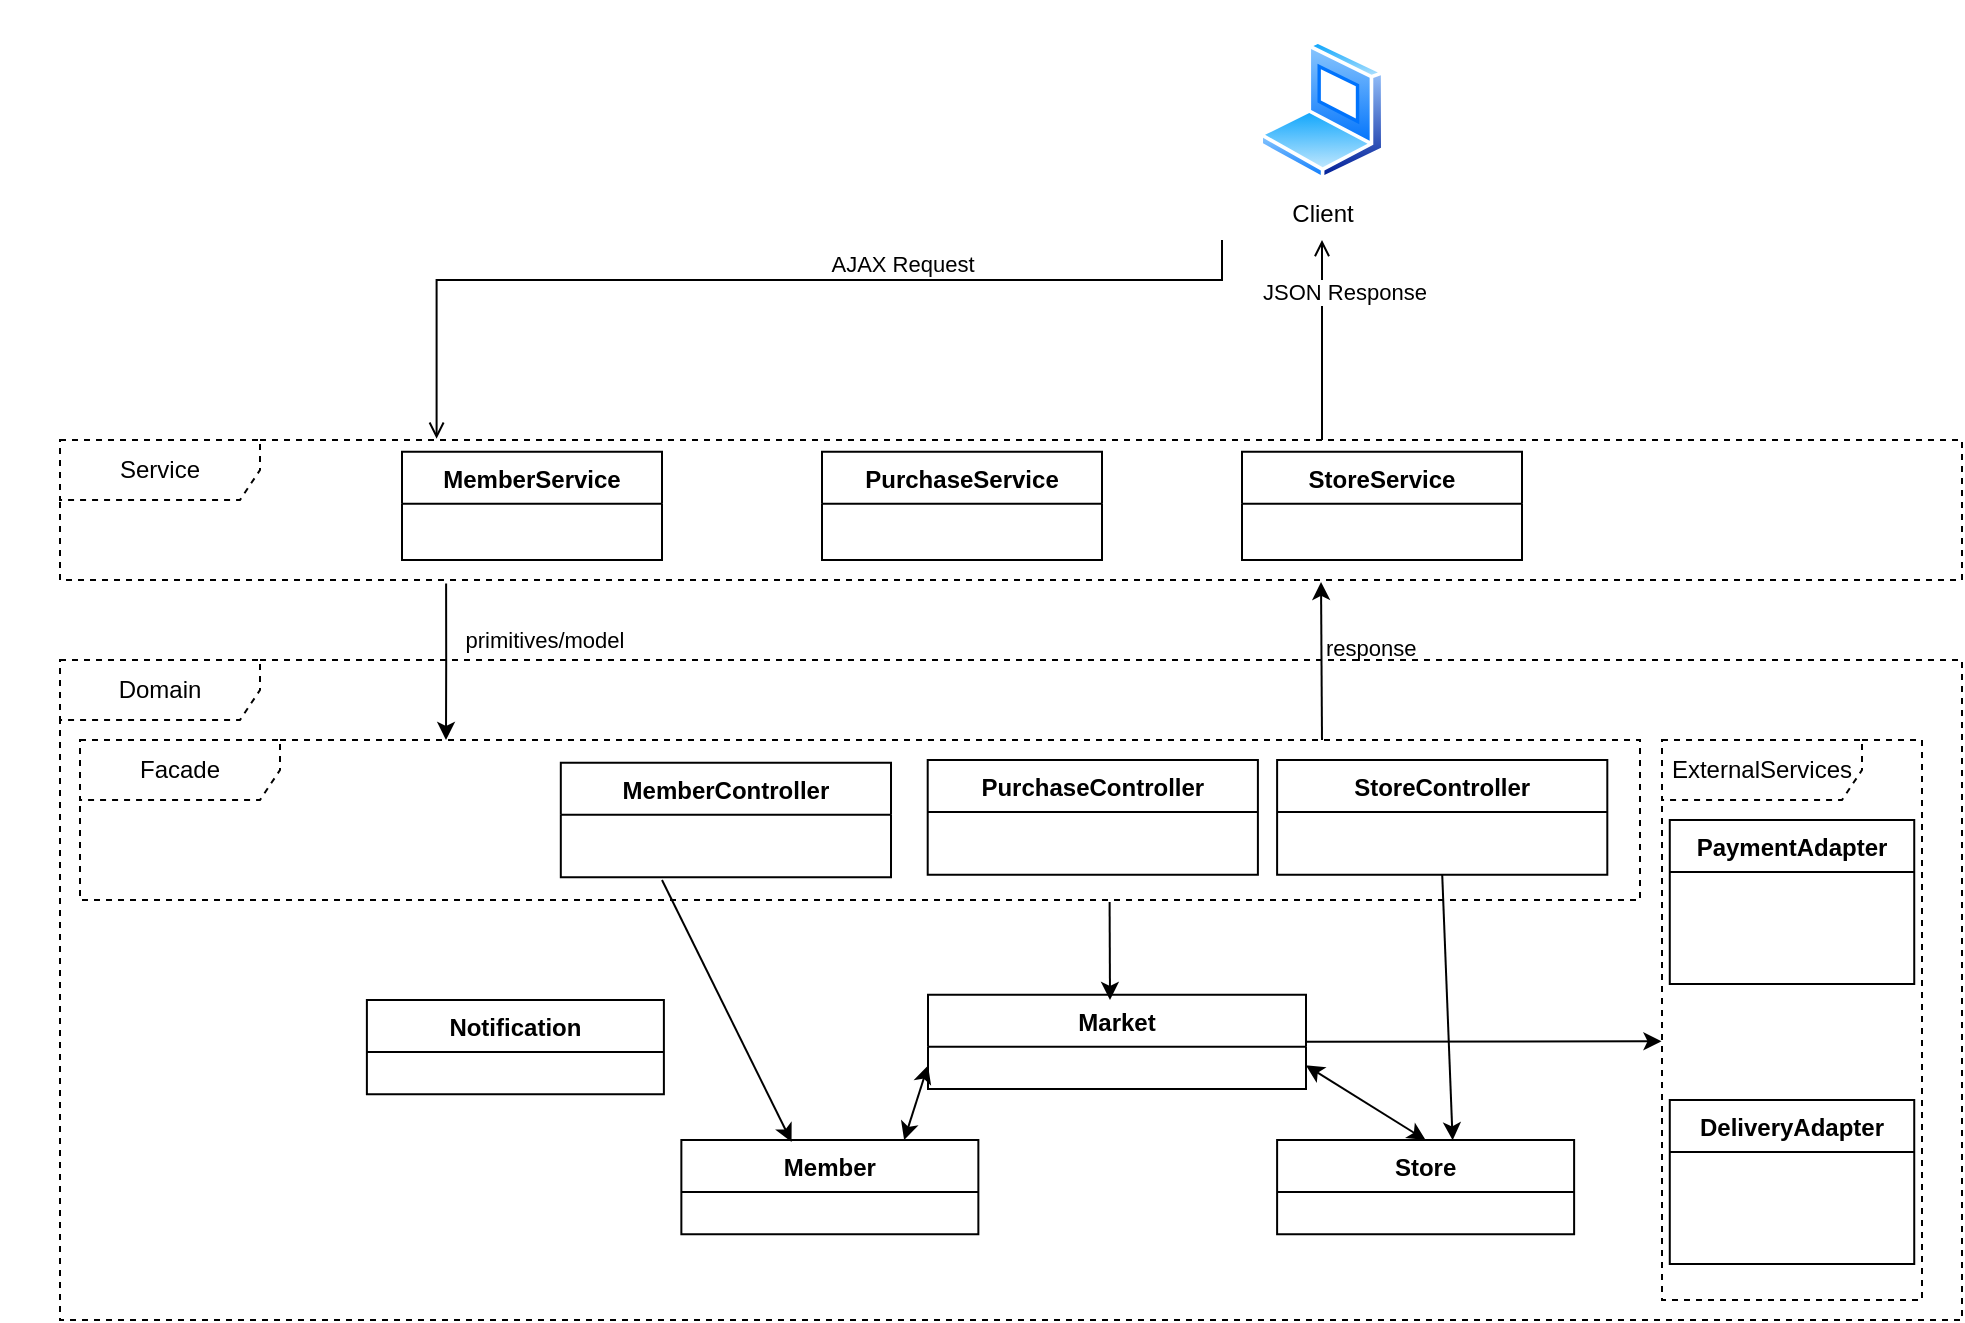 <mxfile version="21.2.1" type="device">
  <diagram name="Page-1" id="sGzxX93xdV-w-MH2Fxeq">
    <mxGraphModel dx="1750" dy="858" grid="1" gridSize="10" guides="1" tooltips="1" connect="1" arrows="1" fold="1" page="1" pageScale="1" pageWidth="1169" pageHeight="827" math="0" shadow="0">
      <root>
        <mxCell id="0" />
        <mxCell id="1" parent="0" />
        <mxCell id="5-P8dXUu2r8xgCgaxNXc-20" value="" style="group;strokeColor=none;" parent="1" vertex="1" connectable="0">
          <mxGeometry x="620" y="10" width="120" height="120" as="geometry" />
        </mxCell>
        <mxCell id="5-P8dXUu2r8xgCgaxNXc-19" value="" style="rounded=0;whiteSpace=wrap;html=1;strokeColor=none;" parent="5-P8dXUu2r8xgCgaxNXc-20" vertex="1">
          <mxGeometry width="120" height="120" as="geometry" />
        </mxCell>
        <mxCell id="5-P8dXUu2r8xgCgaxNXc-9" value="Client" style="image;aspect=fixed;perimeter=ellipsePerimeter;html=1;align=center;shadow=0;dashed=0;spacingTop=3;image=img/lib/active_directory/laptop_client.svg;" parent="5-P8dXUu2r8xgCgaxNXc-20" vertex="1">
          <mxGeometry x="28.5" y="20" width="63" height="70" as="geometry" />
        </mxCell>
        <mxCell id="5-P8dXUu2r8xgCgaxNXc-48" style="edgeStyle=orthogonalEdgeStyle;rounded=0;orthogonalLoop=1;jettySize=auto;html=1;endArrow=open;endFill=0;" parent="1" target="5-P8dXUu2r8xgCgaxNXc-19" edge="1">
          <mxGeometry relative="1" as="geometry">
            <Array as="points">
              <mxPoint x="680" y="220" />
              <mxPoint x="680" y="220" />
            </Array>
            <mxPoint x="680.0" y="230" as="sourcePoint" />
          </mxGeometry>
        </mxCell>
        <mxCell id="5-P8dXUu2r8xgCgaxNXc-52" value="JSON Response" style="edgeLabel;html=1;align=center;verticalAlign=middle;resizable=0;points=[];" parent="5-P8dXUu2r8xgCgaxNXc-48" vertex="1" connectable="0">
          <mxGeometry x="0.26" y="2" relative="1" as="geometry">
            <mxPoint x="13" y="-11" as="offset" />
          </mxGeometry>
        </mxCell>
        <mxCell id="5-P8dXUu2r8xgCgaxNXc-46" style="edgeStyle=orthogonalEdgeStyle;rounded=0;orthogonalLoop=1;jettySize=auto;html=1;endArrow=open;endFill=0;startArrow=none;startFill=0;entryX=0.198;entryY=-0.009;entryDx=0;entryDy=0;entryPerimeter=0;" parent="1" source="5-P8dXUu2r8xgCgaxNXc-19" edge="1">
          <mxGeometry relative="1" as="geometry">
            <Array as="points">
              <mxPoint x="630" y="150" />
              <mxPoint x="237" y="150" />
            </Array>
            <mxPoint x="237.298" y="229.37" as="targetPoint" />
          </mxGeometry>
        </mxCell>
        <mxCell id="5-P8dXUu2r8xgCgaxNXc-49" value="AJAX Request" style="edgeLabel;html=1;align=center;verticalAlign=middle;resizable=0;points=[];" parent="5-P8dXUu2r8xgCgaxNXc-46" vertex="1" connectable="0">
          <mxGeometry x="-0.227" y="1" relative="1" as="geometry">
            <mxPoint x="10" y="-9" as="offset" />
          </mxGeometry>
        </mxCell>
        <mxCell id="l4sHue1TYqRWIE64qisf-54" value="&lt;span style=&quot;color: rgb(0, 0, 0); font-family: Helvetica; font-size: 11px; font-style: normal; font-variant-ligatures: normal; font-variant-caps: normal; font-weight: 400; letter-spacing: normal; orphans: 2; text-align: center; text-indent: 0px; text-transform: none; widows: 2; word-spacing: 0px; -webkit-text-stroke-width: 0px; background-color: rgb(255, 255, 255); text-decoration-thickness: initial; text-decoration-style: initial; text-decoration-color: initial; float: none; display: inline !important;&quot;&gt;response&lt;/span&gt;" style="text;whiteSpace=wrap;html=1;" vertex="1" parent="1">
          <mxGeometry x="680.005" y="320" width="111.883" height="40" as="geometry" />
        </mxCell>
        <mxCell id="l4sHue1TYqRWIE64qisf-55" value="" style="group" vertex="1" connectable="0" parent="1">
          <mxGeometry x="850" y="380" width="130" height="280" as="geometry" />
        </mxCell>
        <mxCell id="l4sHue1TYqRWIE64qisf-56" value="ExternalServices" style="shape=umlFrame;whiteSpace=wrap;html=1;pointerEvents=0;width=100;height=30;dashed=1;" vertex="1" parent="l4sHue1TYqRWIE64qisf-55">
          <mxGeometry width="130.0" height="280" as="geometry" />
        </mxCell>
        <mxCell id="l4sHue1TYqRWIE64qisf-57" value="PaymentAdapter" style="swimlane;fontStyle=1;align=center;verticalAlign=top;childLayout=stackLayout;horizontal=1;startSize=26;horizontalStack=0;resizeParent=1;resizeParentMax=0;resizeLast=0;collapsible=1;marginBottom=0;" vertex="1" parent="l4sHue1TYqRWIE64qisf-55">
          <mxGeometry x="3.89" y="40" width="122.23" height="82" as="geometry" />
        </mxCell>
        <mxCell id="l4sHue1TYqRWIE64qisf-58" value="DeliveryAdapter" style="swimlane;fontStyle=1;align=center;verticalAlign=top;childLayout=stackLayout;horizontal=1;startSize=26;horizontalStack=0;resizeParent=1;resizeParentMax=0;resizeLast=0;collapsible=1;marginBottom=0;" vertex="1" parent="l4sHue1TYqRWIE64qisf-55">
          <mxGeometry x="3.89" y="180" width="122.23" height="82" as="geometry" />
        </mxCell>
        <mxCell id="l4sHue1TYqRWIE64qisf-59" value="" style="group" vertex="1" connectable="0" parent="1">
          <mxGeometry x="49" y="340" width="951" height="330" as="geometry" />
        </mxCell>
        <mxCell id="l4sHue1TYqRWIE64qisf-60" value="Domain" style="shape=umlFrame;whiteSpace=wrap;html=1;pointerEvents=0;width=100;height=30;dashed=1;" vertex="1" parent="l4sHue1TYqRWIE64qisf-59">
          <mxGeometry width="951.0" height="330" as="geometry" />
        </mxCell>
        <mxCell id="l4sHue1TYqRWIE64qisf-61" value="Market" style="swimlane;fontStyle=1;align=center;verticalAlign=top;childLayout=stackLayout;horizontal=1;startSize=26;horizontalStack=0;resizeParent=1;resizeParentMax=0;resizeLast=0;collapsible=1;marginBottom=0;" vertex="1" parent="l4sHue1TYqRWIE64qisf-59">
          <mxGeometry x="434" y="167.357" width="189" height="47.143" as="geometry" />
        </mxCell>
        <mxCell id="l4sHue1TYqRWIE64qisf-62" value="Facade" style="shape=umlFrame;whiteSpace=wrap;html=1;pointerEvents=0;width=100;height=30;dashed=1;" vertex="1" parent="l4sHue1TYqRWIE64qisf-59">
          <mxGeometry x="10" y="40" width="780" height="80" as="geometry" />
        </mxCell>
        <mxCell id="l4sHue1TYqRWIE64qisf-63" value="" style="group" vertex="1" connectable="0" parent="l4sHue1TYqRWIE64qisf-59">
          <mxGeometry x="-30" y="40" width="822" height="260" as="geometry" />
        </mxCell>
        <mxCell id="l4sHue1TYqRWIE64qisf-64" value="MemberController" style="swimlane;fontStyle=1;align=center;verticalAlign=top;childLayout=stackLayout;horizontal=1;startSize=26;horizontalStack=0;resizeParent=1;resizeParentMax=0;resizeLast=0;collapsible=1;marginBottom=0;" vertex="1" parent="l4sHue1TYqRWIE64qisf-63">
          <mxGeometry x="280.406" y="11.33" width="165.099" height="57.33" as="geometry" />
        </mxCell>
        <mxCell id="l4sHue1TYqRWIE64qisf-65" value="PurchaseController" style="swimlane;fontStyle=1;align=center;verticalAlign=top;childLayout=stackLayout;horizontal=1;startSize=26;horizontalStack=0;resizeParent=1;resizeParentMax=0;resizeLast=0;collapsible=1;marginBottom=0;" vertex="1" parent="l4sHue1TYqRWIE64qisf-63">
          <mxGeometry x="463.849" y="10" width="165.099" height="57.33" as="geometry" />
        </mxCell>
        <mxCell id="l4sHue1TYqRWIE64qisf-66" value="StoreController" style="swimlane;fontStyle=1;align=center;verticalAlign=top;childLayout=stackLayout;horizontal=1;startSize=26;horizontalStack=0;resizeParent=1;resizeParentMax=0;resizeLast=0;collapsible=1;marginBottom=0;" vertex="1" parent="l4sHue1TYqRWIE64qisf-63">
          <mxGeometry x="638.557" y="9.99" width="165.099" height="57.34" as="geometry" />
        </mxCell>
        <mxCell id="l4sHue1TYqRWIE64qisf-67" value="Notification" style="swimlane;fontStyle=1;align=center;verticalAlign=top;childLayout=stackLayout;horizontal=1;startSize=26;horizontalStack=0;resizeParent=1;resizeParentMax=0;resizeLast=0;collapsible=1;marginBottom=0;" vertex="1" parent="l4sHue1TYqRWIE64qisf-63">
          <mxGeometry x="183.443" y="130" width="148.502" height="47.14" as="geometry" />
        </mxCell>
        <mxCell id="l4sHue1TYqRWIE64qisf-68" value="Member" style="swimlane;fontStyle=1;align=center;verticalAlign=top;childLayout=stackLayout;horizontal=1;startSize=26;horizontalStack=0;resizeParent=1;resizeParentMax=0;resizeLast=0;collapsible=1;marginBottom=0;" vertex="1" parent="l4sHue1TYqRWIE64qisf-63">
          <mxGeometry x="340.68" y="200" width="148.502" height="47.14" as="geometry" />
        </mxCell>
        <mxCell id="l4sHue1TYqRWIE64qisf-69" value="Store" style="swimlane;fontStyle=1;align=center;verticalAlign=top;childLayout=stackLayout;horizontal=1;startSize=26;horizontalStack=0;resizeParent=1;resizeParentMax=0;resizeLast=0;collapsible=1;marginBottom=0;" vertex="1" parent="l4sHue1TYqRWIE64qisf-63">
          <mxGeometry x="638.557" y="200" width="148.502" height="47.14" as="geometry" />
        </mxCell>
        <mxCell id="l4sHue1TYqRWIE64qisf-70" value="" style="endArrow=classic;html=1;rounded=0;entryX=0.591;entryY=0.004;entryDx=0;entryDy=0;entryPerimeter=0;exitX=0.5;exitY=1;exitDx=0;exitDy=0;" edge="1" parent="l4sHue1TYqRWIE64qisf-63" source="l4sHue1TYqRWIE64qisf-66" target="l4sHue1TYqRWIE64qisf-69">
          <mxGeometry width="50" height="50" relative="1" as="geometry">
            <mxPoint x="711.934" y="70" as="sourcePoint" />
            <mxPoint x="714.555" y="210" as="targetPoint" />
          </mxGeometry>
        </mxCell>
        <mxCell id="l4sHue1TYqRWIE64qisf-71" value="" style="endArrow=classic;startArrow=classic;html=1;rounded=0;entryX=0;entryY=0.75;entryDx=0;entryDy=0;exitX=0.75;exitY=0;exitDx=0;exitDy=0;" edge="1" parent="l4sHue1TYqRWIE64qisf-59" source="l4sHue1TYqRWIE64qisf-68" target="l4sHue1TYqRWIE64qisf-61">
          <mxGeometry width="50" height="50" relative="1" as="geometry">
            <mxPoint x="371" y="230" as="sourcePoint" />
            <mxPoint x="391" y="200" as="targetPoint" />
          </mxGeometry>
        </mxCell>
        <mxCell id="l4sHue1TYqRWIE64qisf-72" value="" style="endArrow=classic;startArrow=classic;html=1;rounded=0;exitX=0.5;exitY=0;exitDx=0;exitDy=0;entryX=1;entryY=0.75;entryDx=0;entryDy=0;" edge="1" parent="l4sHue1TYqRWIE64qisf-59" source="l4sHue1TYqRWIE64qisf-69" target="l4sHue1TYqRWIE64qisf-61">
          <mxGeometry width="50" height="50" relative="1" as="geometry">
            <mxPoint x="379" y="250" as="sourcePoint" />
            <mxPoint x="444" y="213" as="targetPoint" />
          </mxGeometry>
        </mxCell>
        <mxCell id="l4sHue1TYqRWIE64qisf-73" value="" style="endArrow=classic;html=1;rounded=0;exitX=1;exitY=0.5;exitDx=0;exitDy=0;entryX=-0.002;entryY=0.538;entryDx=0;entryDy=0;entryPerimeter=0;" edge="1" parent="1" source="l4sHue1TYqRWIE64qisf-61" target="l4sHue1TYqRWIE64qisf-56">
          <mxGeometry width="50" height="50" relative="1" as="geometry">
            <mxPoint x="691" y="422" as="sourcePoint" />
            <mxPoint x="691" y="385" as="targetPoint" />
          </mxGeometry>
        </mxCell>
        <mxCell id="l4sHue1TYqRWIE64qisf-74" value="primitives/model" style="edgeLabel;html=1;align=center;verticalAlign=middle;resizable=0;points=[];" vertex="1" connectable="0" parent="1">
          <mxGeometry x="290.692" y="330" as="geometry" />
        </mxCell>
        <mxCell id="l4sHue1TYqRWIE64qisf-75" value="" style="group" vertex="1" connectable="0" parent="1">
          <mxGeometry x="49" y="230" width="951" height="70" as="geometry" />
        </mxCell>
        <mxCell id="l4sHue1TYqRWIE64qisf-76" value="Service" style="shape=umlFrame;whiteSpace=wrap;html=1;pointerEvents=0;width=100;height=30;dashed=1;" vertex="1" parent="l4sHue1TYqRWIE64qisf-75">
          <mxGeometry width="951.0" height="70" as="geometry" />
        </mxCell>
        <mxCell id="l4sHue1TYqRWIE64qisf-77" value="MemberService" style="swimlane;fontStyle=1;align=center;verticalAlign=top;childLayout=stackLayout;horizontal=1;startSize=26;horizontalStack=0;resizeParent=1;resizeParentMax=0;resizeLast=0;collapsible=1;marginBottom=0;" vertex="1" collapsed="1" parent="l4sHue1TYqRWIE64qisf-75">
          <mxGeometry x="171" y="5.83" width="130" height="54.17" as="geometry">
            <mxRectangle x="171" y="5.833" width="189" height="24.5" as="alternateBounds" />
          </mxGeometry>
        </mxCell>
        <mxCell id="l4sHue1TYqRWIE64qisf-78" value="PurchaseService" style="swimlane;fontStyle=1;align=center;verticalAlign=top;childLayout=stackLayout;horizontal=1;startSize=26;horizontalStack=0;resizeParent=1;resizeParentMax=0;resizeLast=0;collapsible=1;marginBottom=0;" vertex="1" collapsed="1" parent="l4sHue1TYqRWIE64qisf-75">
          <mxGeometry x="381" y="5.83" width="140" height="54.17" as="geometry">
            <mxRectangle x="381" y="5.833" width="189" height="24.5" as="alternateBounds" />
          </mxGeometry>
        </mxCell>
        <mxCell id="l4sHue1TYqRWIE64qisf-79" value="StoreService" style="swimlane;fontStyle=1;align=center;verticalAlign=top;childLayout=stackLayout;horizontal=1;startSize=26;horizontalStack=0;resizeParent=1;resizeParentMax=0;resizeLast=0;collapsible=1;marginBottom=0;" vertex="1" collapsed="1" parent="l4sHue1TYqRWIE64qisf-75">
          <mxGeometry x="591" y="5.83" width="140" height="54.17" as="geometry">
            <mxRectangle x="591" y="5.833" width="189" height="23.333" as="alternateBounds" />
          </mxGeometry>
        </mxCell>
        <mxCell id="l4sHue1TYqRWIE64qisf-80" style="edgeStyle=orthogonalEdgeStyle;rounded=0;orthogonalLoop=1;jettySize=auto;html=1;exitX=0.203;exitY=1.025;exitDx=0;exitDy=0;exitPerimeter=0;" edge="1" parent="1" source="l4sHue1TYqRWIE64qisf-76">
          <mxGeometry relative="1" as="geometry">
            <mxPoint x="242" y="380" as="targetPoint" />
          </mxGeometry>
        </mxCell>
        <mxCell id="l4sHue1TYqRWIE64qisf-81" value="" style="endArrow=classic;html=1;rounded=0;entryX=0.663;entryY=1.014;entryDx=0;entryDy=0;entryPerimeter=0;" edge="1" parent="1" target="l4sHue1TYqRWIE64qisf-76">
          <mxGeometry width="50" height="50" relative="1" as="geometry">
            <mxPoint x="680" y="380" as="sourcePoint" />
            <mxPoint x="681" y="353" as="targetPoint" />
          </mxGeometry>
        </mxCell>
        <mxCell id="l4sHue1TYqRWIE64qisf-82" value="" style="endArrow=classic;html=1;rounded=0;exitX=0.66;exitY=1.013;exitDx=0;exitDy=0;exitPerimeter=0;" edge="1" parent="1" source="l4sHue1TYqRWIE64qisf-62">
          <mxGeometry width="50" height="50" relative="1" as="geometry">
            <mxPoint x="682" y="541" as="sourcePoint" />
            <mxPoint x="574" y="510" as="targetPoint" />
          </mxGeometry>
        </mxCell>
        <mxCell id="l4sHue1TYqRWIE64qisf-83" value="" style="endArrow=classic;html=1;rounded=0;entryX=0.371;entryY=0.021;entryDx=0;entryDy=0;entryPerimeter=0;" edge="1" parent="1" target="l4sHue1TYqRWIE64qisf-68">
          <mxGeometry width="50" height="50" relative="1" as="geometry">
            <mxPoint x="350" y="450" as="sourcePoint" />
            <mxPoint x="584" y="520" as="targetPoint" />
          </mxGeometry>
        </mxCell>
      </root>
    </mxGraphModel>
  </diagram>
</mxfile>
